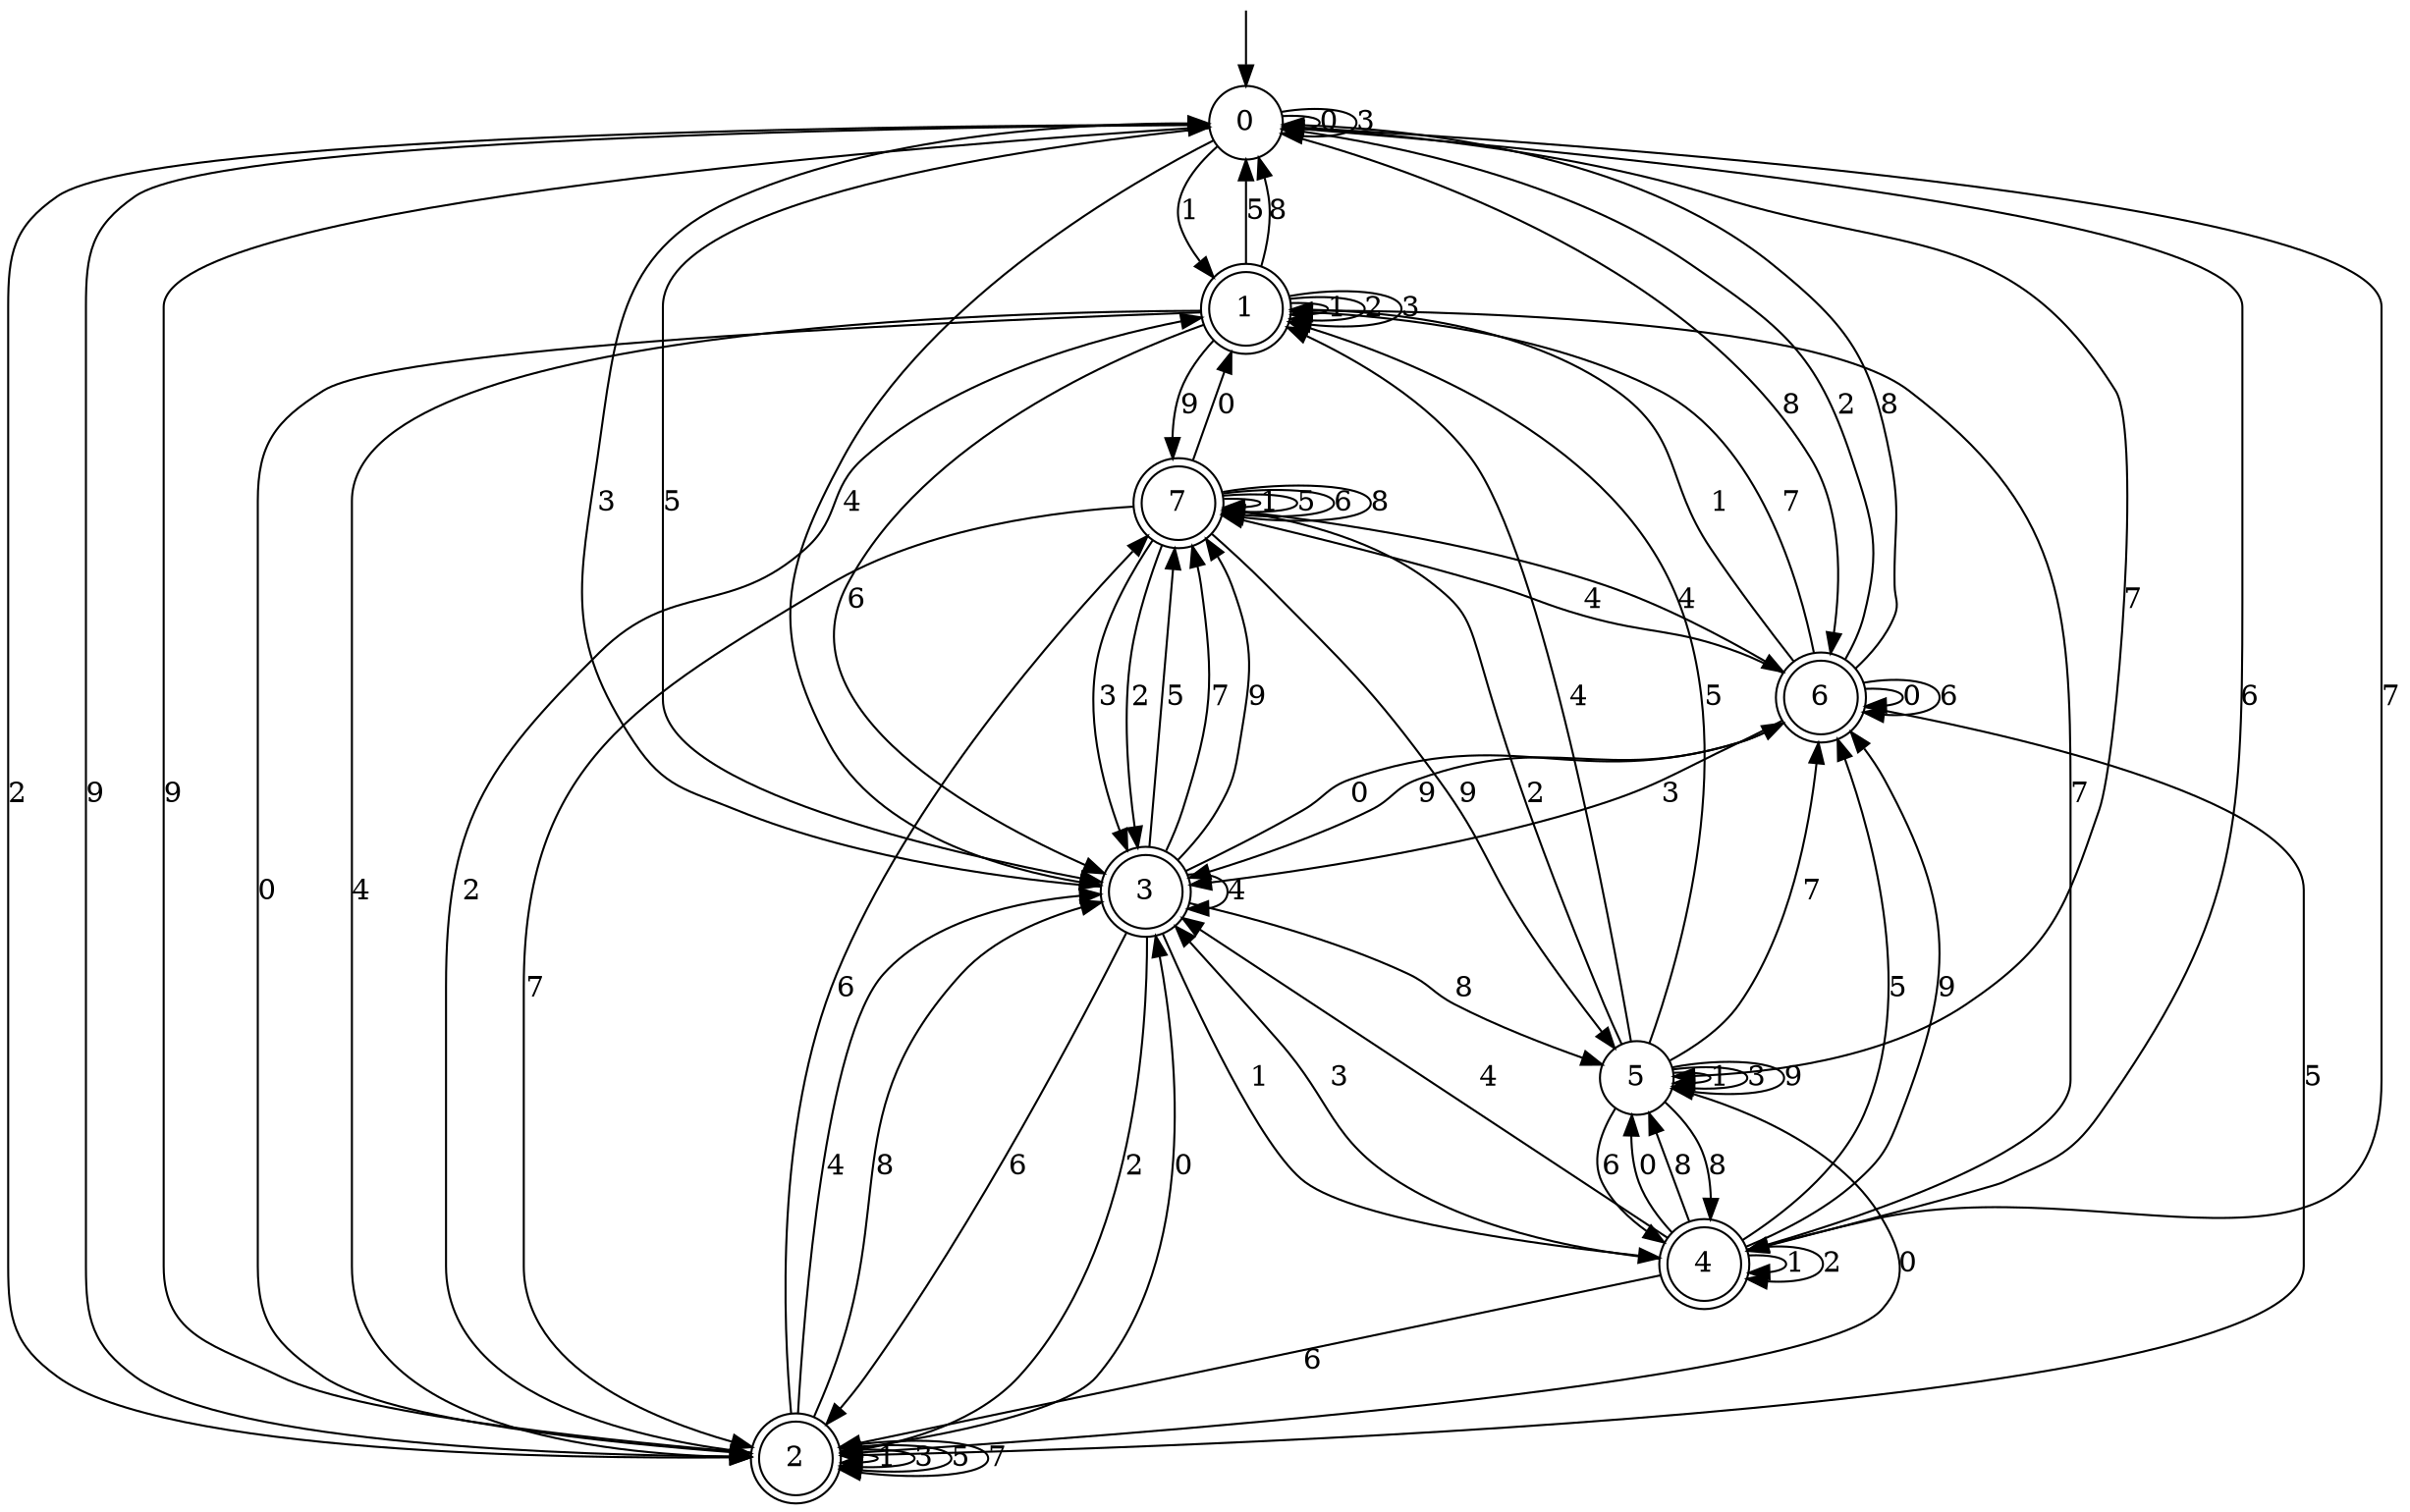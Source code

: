 digraph g {

	s0 [shape="circle" label="0"];
	s1 [shape="doublecircle" label="1"];
	s2 [shape="doublecircle" label="2"];
	s3 [shape="doublecircle" label="3"];
	s4 [shape="doublecircle" label="4"];
	s5 [shape="circle" label="5"];
	s6 [shape="doublecircle" label="6"];
	s7 [shape="doublecircle" label="7"];
	s0 -> s0 [label="0"];
	s0 -> s1 [label="1"];
	s0 -> s2 [label="2"];
	s0 -> s0 [label="3"];
	s0 -> s3 [label="4"];
	s0 -> s3 [label="5"];
	s0 -> s4 [label="6"];
	s0 -> s5 [label="7"];
	s0 -> s6 [label="8"];
	s0 -> s2 [label="9"];
	s1 -> s2 [label="0"];
	s1 -> s1 [label="1"];
	s1 -> s1 [label="2"];
	s1 -> s1 [label="3"];
	s1 -> s2 [label="4"];
	s1 -> s0 [label="5"];
	s1 -> s3 [label="6"];
	s1 -> s4 [label="7"];
	s1 -> s0 [label="8"];
	s1 -> s7 [label="9"];
	s2 -> s3 [label="0"];
	s2 -> s2 [label="1"];
	s2 -> s1 [label="2"];
	s2 -> s2 [label="3"];
	s2 -> s3 [label="4"];
	s2 -> s2 [label="5"];
	s2 -> s7 [label="6"];
	s2 -> s2 [label="7"];
	s2 -> s3 [label="8"];
	s2 -> s0 [label="9"];
	s3 -> s6 [label="0"];
	s3 -> s4 [label="1"];
	s3 -> s2 [label="2"];
	s3 -> s0 [label="3"];
	s3 -> s3 [label="4"];
	s3 -> s7 [label="5"];
	s3 -> s2 [label="6"];
	s3 -> s7 [label="7"];
	s3 -> s5 [label="8"];
	s3 -> s7 [label="9"];
	s4 -> s5 [label="0"];
	s4 -> s4 [label="1"];
	s4 -> s4 [label="2"];
	s4 -> s3 [label="3"];
	s4 -> s3 [label="4"];
	s4 -> s6 [label="5"];
	s4 -> s2 [label="6"];
	s4 -> s0 [label="7"];
	s4 -> s5 [label="8"];
	s4 -> s6 [label="9"];
	s5 -> s2 [label="0"];
	s5 -> s5 [label="1"];
	s5 -> s7 [label="2"];
	s5 -> s5 [label="3"];
	s5 -> s1 [label="4"];
	s5 -> s1 [label="5"];
	s5 -> s4 [label="6"];
	s5 -> s6 [label="7"];
	s5 -> s4 [label="8"];
	s5 -> s5 [label="9"];
	s6 -> s6 [label="0"];
	s6 -> s1 [label="1"];
	s6 -> s0 [label="2"];
	s6 -> s3 [label="3"];
	s6 -> s7 [label="4"];
	s6 -> s2 [label="5"];
	s6 -> s6 [label="6"];
	s6 -> s1 [label="7"];
	s6 -> s0 [label="8"];
	s6 -> s3 [label="9"];
	s7 -> s1 [label="0"];
	s7 -> s7 [label="1"];
	s7 -> s3 [label="2"];
	s7 -> s3 [label="3"];
	s7 -> s6 [label="4"];
	s7 -> s7 [label="5"];
	s7 -> s7 [label="6"];
	s7 -> s2 [label="7"];
	s7 -> s7 [label="8"];
	s7 -> s5 [label="9"];

__start0 [label="" shape="none" width="0" height="0"];
__start0 -> s0;

}
